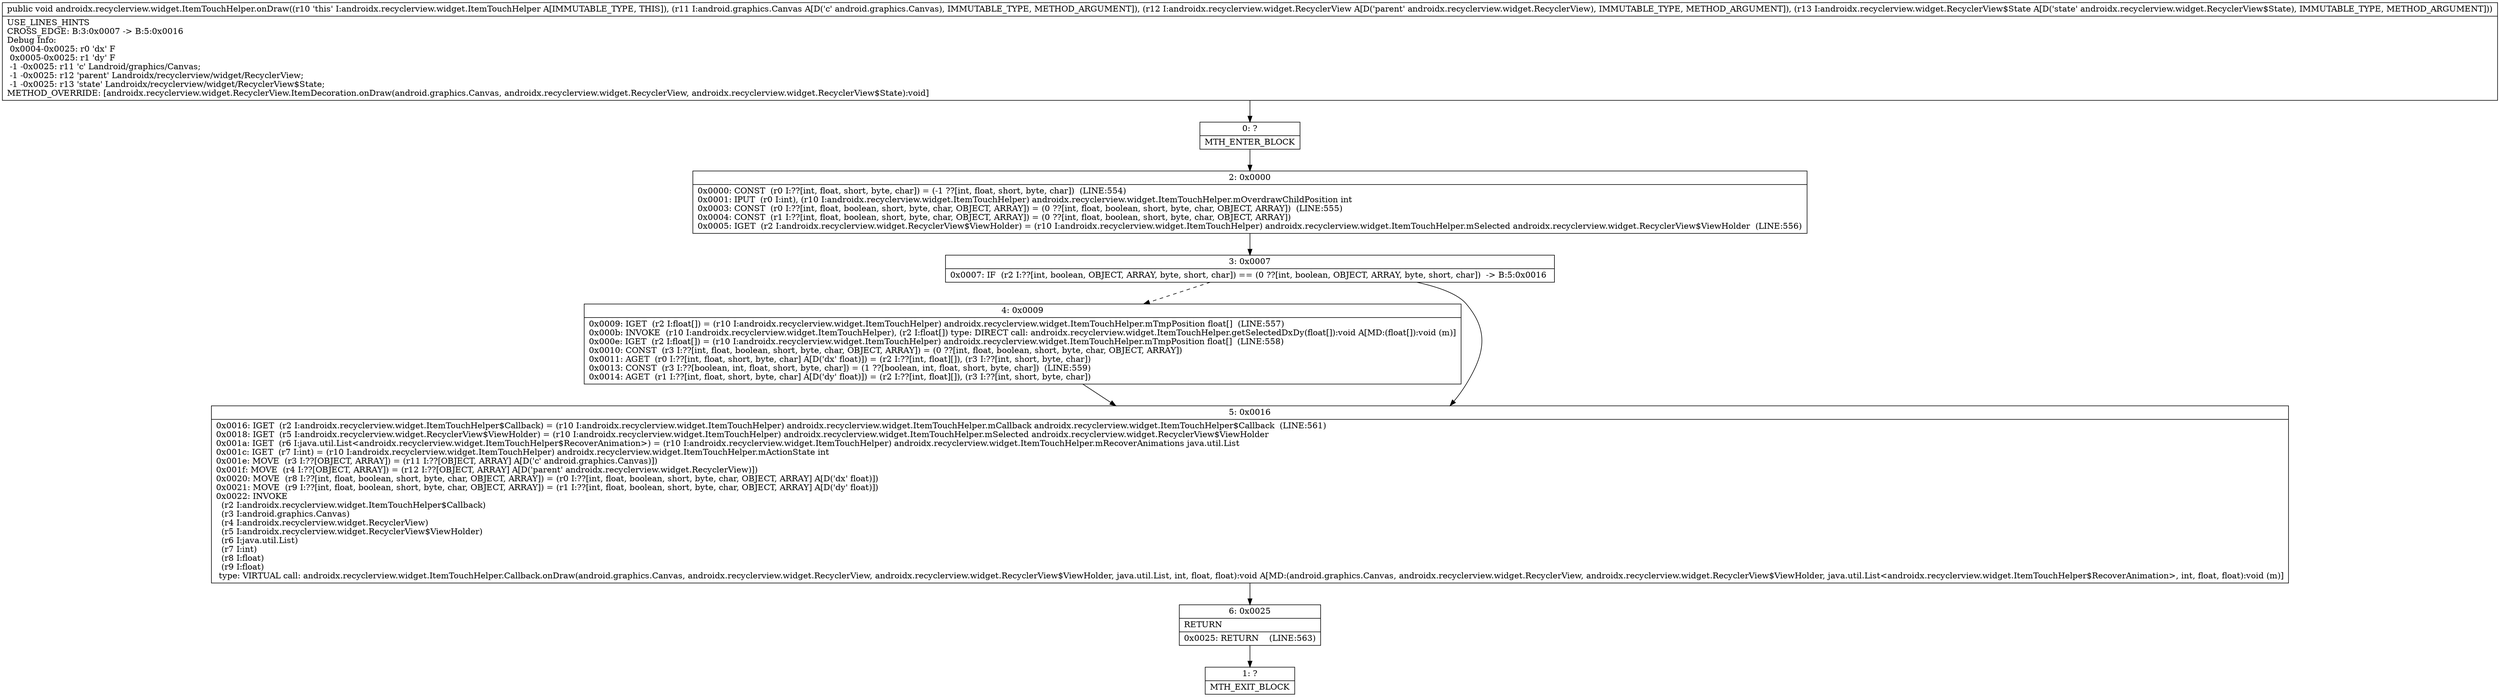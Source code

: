 digraph "CFG forandroidx.recyclerview.widget.ItemTouchHelper.onDraw(Landroid\/graphics\/Canvas;Landroidx\/recyclerview\/widget\/RecyclerView;Landroidx\/recyclerview\/widget\/RecyclerView$State;)V" {
Node_0 [shape=record,label="{0\:\ ?|MTH_ENTER_BLOCK\l}"];
Node_2 [shape=record,label="{2\:\ 0x0000|0x0000: CONST  (r0 I:??[int, float, short, byte, char]) = (\-1 ??[int, float, short, byte, char])  (LINE:554)\l0x0001: IPUT  (r0 I:int), (r10 I:androidx.recyclerview.widget.ItemTouchHelper) androidx.recyclerview.widget.ItemTouchHelper.mOverdrawChildPosition int \l0x0003: CONST  (r0 I:??[int, float, boolean, short, byte, char, OBJECT, ARRAY]) = (0 ??[int, float, boolean, short, byte, char, OBJECT, ARRAY])  (LINE:555)\l0x0004: CONST  (r1 I:??[int, float, boolean, short, byte, char, OBJECT, ARRAY]) = (0 ??[int, float, boolean, short, byte, char, OBJECT, ARRAY]) \l0x0005: IGET  (r2 I:androidx.recyclerview.widget.RecyclerView$ViewHolder) = (r10 I:androidx.recyclerview.widget.ItemTouchHelper) androidx.recyclerview.widget.ItemTouchHelper.mSelected androidx.recyclerview.widget.RecyclerView$ViewHolder  (LINE:556)\l}"];
Node_3 [shape=record,label="{3\:\ 0x0007|0x0007: IF  (r2 I:??[int, boolean, OBJECT, ARRAY, byte, short, char]) == (0 ??[int, boolean, OBJECT, ARRAY, byte, short, char])  \-\> B:5:0x0016 \l}"];
Node_4 [shape=record,label="{4\:\ 0x0009|0x0009: IGET  (r2 I:float[]) = (r10 I:androidx.recyclerview.widget.ItemTouchHelper) androidx.recyclerview.widget.ItemTouchHelper.mTmpPosition float[]  (LINE:557)\l0x000b: INVOKE  (r10 I:androidx.recyclerview.widget.ItemTouchHelper), (r2 I:float[]) type: DIRECT call: androidx.recyclerview.widget.ItemTouchHelper.getSelectedDxDy(float[]):void A[MD:(float[]):void (m)]\l0x000e: IGET  (r2 I:float[]) = (r10 I:androidx.recyclerview.widget.ItemTouchHelper) androidx.recyclerview.widget.ItemTouchHelper.mTmpPosition float[]  (LINE:558)\l0x0010: CONST  (r3 I:??[int, float, boolean, short, byte, char, OBJECT, ARRAY]) = (0 ??[int, float, boolean, short, byte, char, OBJECT, ARRAY]) \l0x0011: AGET  (r0 I:??[int, float, short, byte, char] A[D('dx' float)]) = (r2 I:??[int, float][]), (r3 I:??[int, short, byte, char]) \l0x0013: CONST  (r3 I:??[boolean, int, float, short, byte, char]) = (1 ??[boolean, int, float, short, byte, char])  (LINE:559)\l0x0014: AGET  (r1 I:??[int, float, short, byte, char] A[D('dy' float)]) = (r2 I:??[int, float][]), (r3 I:??[int, short, byte, char]) \l}"];
Node_5 [shape=record,label="{5\:\ 0x0016|0x0016: IGET  (r2 I:androidx.recyclerview.widget.ItemTouchHelper$Callback) = (r10 I:androidx.recyclerview.widget.ItemTouchHelper) androidx.recyclerview.widget.ItemTouchHelper.mCallback androidx.recyclerview.widget.ItemTouchHelper$Callback  (LINE:561)\l0x0018: IGET  (r5 I:androidx.recyclerview.widget.RecyclerView$ViewHolder) = (r10 I:androidx.recyclerview.widget.ItemTouchHelper) androidx.recyclerview.widget.ItemTouchHelper.mSelected androidx.recyclerview.widget.RecyclerView$ViewHolder \l0x001a: IGET  (r6 I:java.util.List\<androidx.recyclerview.widget.ItemTouchHelper$RecoverAnimation\>) = (r10 I:androidx.recyclerview.widget.ItemTouchHelper) androidx.recyclerview.widget.ItemTouchHelper.mRecoverAnimations java.util.List \l0x001c: IGET  (r7 I:int) = (r10 I:androidx.recyclerview.widget.ItemTouchHelper) androidx.recyclerview.widget.ItemTouchHelper.mActionState int \l0x001e: MOVE  (r3 I:??[OBJECT, ARRAY]) = (r11 I:??[OBJECT, ARRAY] A[D('c' android.graphics.Canvas)]) \l0x001f: MOVE  (r4 I:??[OBJECT, ARRAY]) = (r12 I:??[OBJECT, ARRAY] A[D('parent' androidx.recyclerview.widget.RecyclerView)]) \l0x0020: MOVE  (r8 I:??[int, float, boolean, short, byte, char, OBJECT, ARRAY]) = (r0 I:??[int, float, boolean, short, byte, char, OBJECT, ARRAY] A[D('dx' float)]) \l0x0021: MOVE  (r9 I:??[int, float, boolean, short, byte, char, OBJECT, ARRAY]) = (r1 I:??[int, float, boolean, short, byte, char, OBJECT, ARRAY] A[D('dy' float)]) \l0x0022: INVOKE  \l  (r2 I:androidx.recyclerview.widget.ItemTouchHelper$Callback)\l  (r3 I:android.graphics.Canvas)\l  (r4 I:androidx.recyclerview.widget.RecyclerView)\l  (r5 I:androidx.recyclerview.widget.RecyclerView$ViewHolder)\l  (r6 I:java.util.List)\l  (r7 I:int)\l  (r8 I:float)\l  (r9 I:float)\l type: VIRTUAL call: androidx.recyclerview.widget.ItemTouchHelper.Callback.onDraw(android.graphics.Canvas, androidx.recyclerview.widget.RecyclerView, androidx.recyclerview.widget.RecyclerView$ViewHolder, java.util.List, int, float, float):void A[MD:(android.graphics.Canvas, androidx.recyclerview.widget.RecyclerView, androidx.recyclerview.widget.RecyclerView$ViewHolder, java.util.List\<androidx.recyclerview.widget.ItemTouchHelper$RecoverAnimation\>, int, float, float):void (m)]\l}"];
Node_6 [shape=record,label="{6\:\ 0x0025|RETURN\l|0x0025: RETURN    (LINE:563)\l}"];
Node_1 [shape=record,label="{1\:\ ?|MTH_EXIT_BLOCK\l}"];
MethodNode[shape=record,label="{public void androidx.recyclerview.widget.ItemTouchHelper.onDraw((r10 'this' I:androidx.recyclerview.widget.ItemTouchHelper A[IMMUTABLE_TYPE, THIS]), (r11 I:android.graphics.Canvas A[D('c' android.graphics.Canvas), IMMUTABLE_TYPE, METHOD_ARGUMENT]), (r12 I:androidx.recyclerview.widget.RecyclerView A[D('parent' androidx.recyclerview.widget.RecyclerView), IMMUTABLE_TYPE, METHOD_ARGUMENT]), (r13 I:androidx.recyclerview.widget.RecyclerView$State A[D('state' androidx.recyclerview.widget.RecyclerView$State), IMMUTABLE_TYPE, METHOD_ARGUMENT]))  | USE_LINES_HINTS\lCROSS_EDGE: B:3:0x0007 \-\> B:5:0x0016\lDebug Info:\l  0x0004\-0x0025: r0 'dx' F\l  0x0005\-0x0025: r1 'dy' F\l  \-1 \-0x0025: r11 'c' Landroid\/graphics\/Canvas;\l  \-1 \-0x0025: r12 'parent' Landroidx\/recyclerview\/widget\/RecyclerView;\l  \-1 \-0x0025: r13 'state' Landroidx\/recyclerview\/widget\/RecyclerView$State;\lMETHOD_OVERRIDE: [androidx.recyclerview.widget.RecyclerView.ItemDecoration.onDraw(android.graphics.Canvas, androidx.recyclerview.widget.RecyclerView, androidx.recyclerview.widget.RecyclerView$State):void]\l}"];
MethodNode -> Node_0;Node_0 -> Node_2;
Node_2 -> Node_3;
Node_3 -> Node_4[style=dashed];
Node_3 -> Node_5;
Node_4 -> Node_5;
Node_5 -> Node_6;
Node_6 -> Node_1;
}

